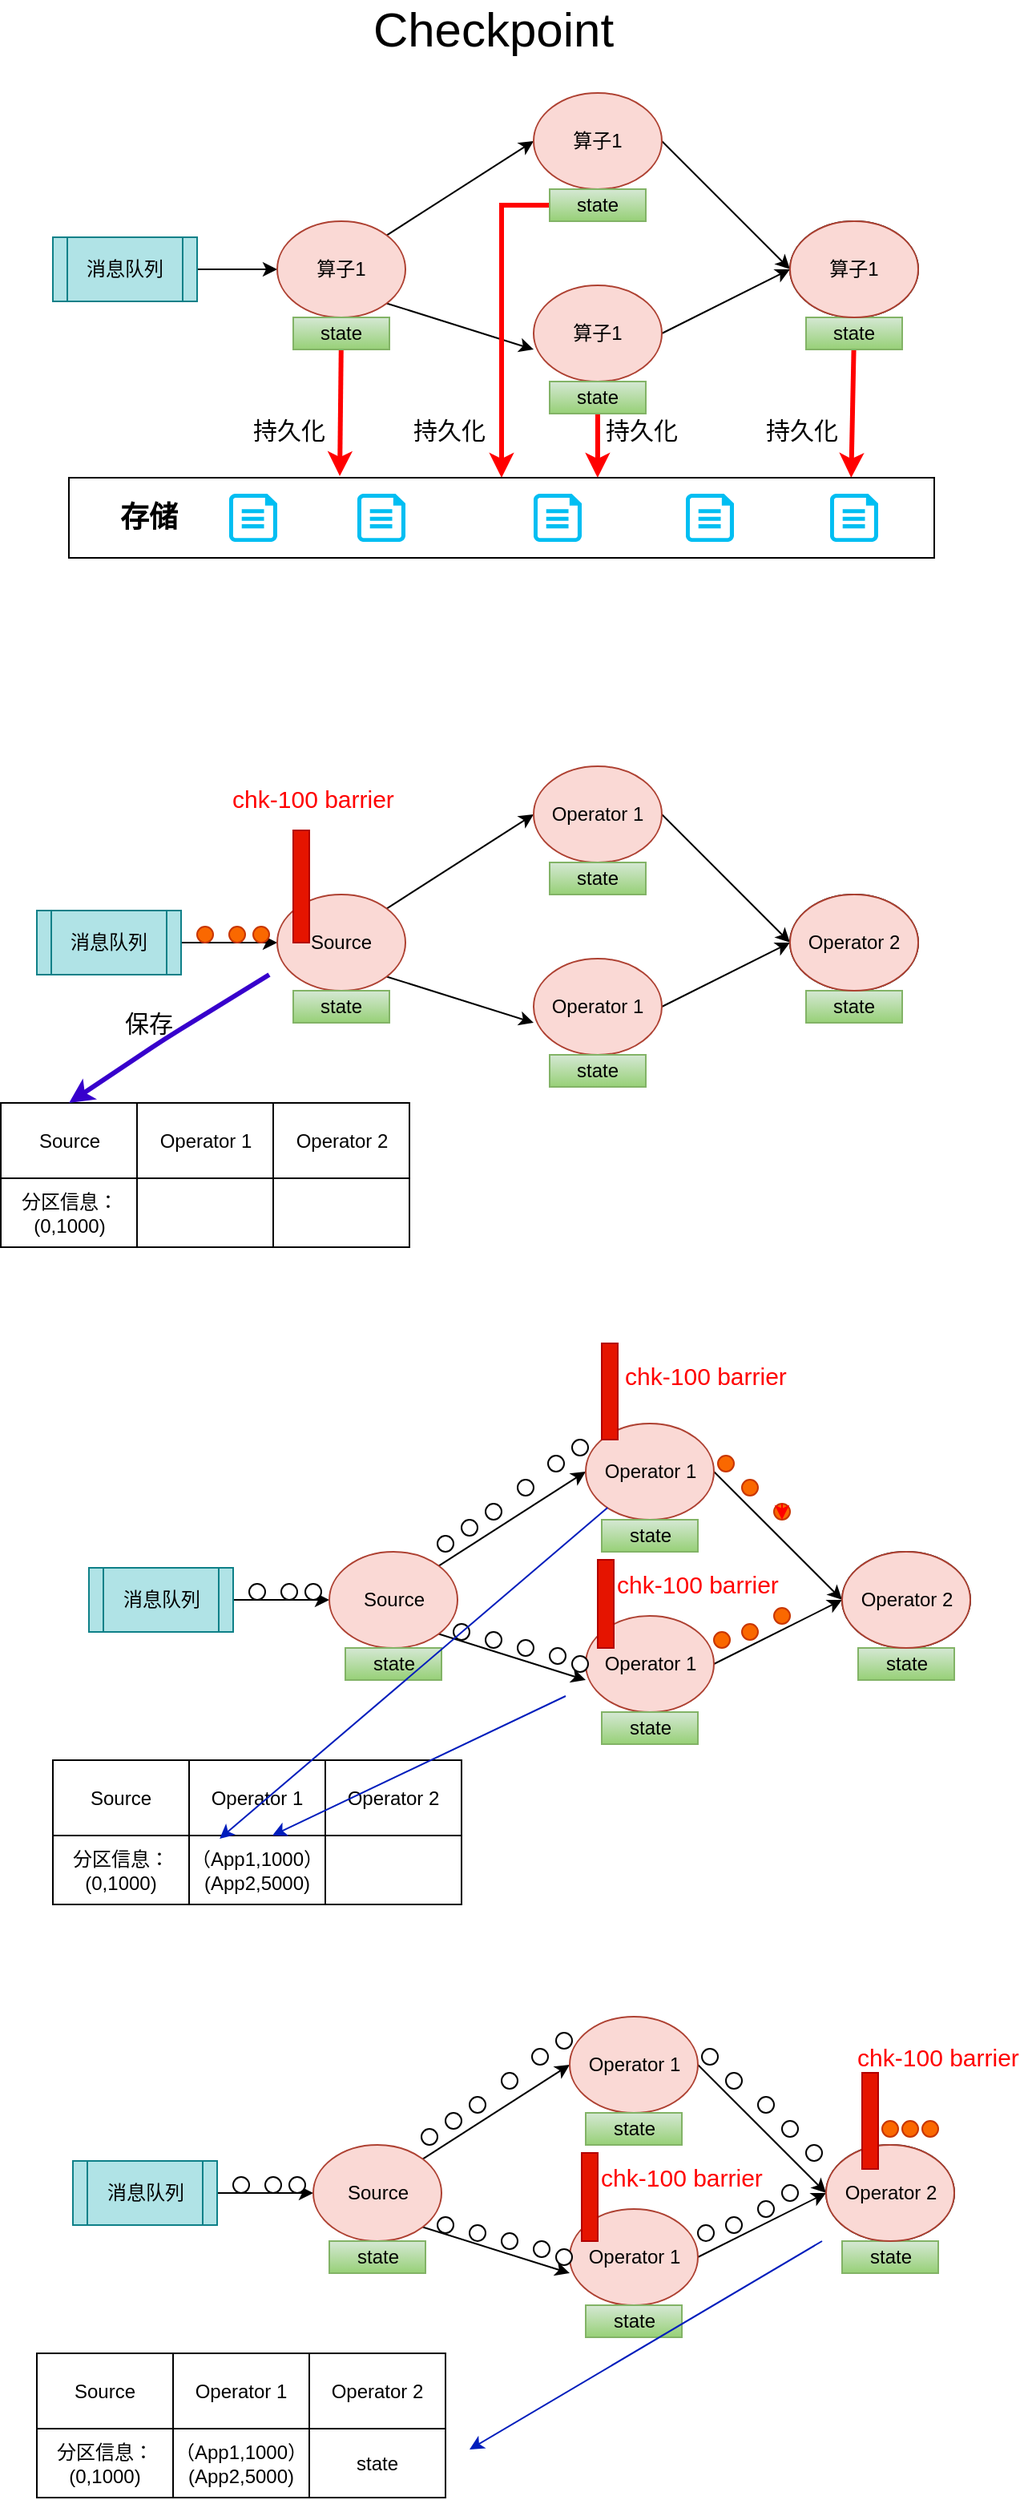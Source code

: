 <mxfile version="13.10.9" type="github">
  <diagram id="--YYLJzFoVBIfqsebaS8" name="Page-1">
    <mxGraphModel dx="858" dy="450" grid="1" gridSize="10" guides="1" tooltips="1" connect="1" arrows="1" fold="1" page="1" pageScale="1" pageWidth="827" pageHeight="3000" math="0" shadow="0">
      <root>
        <mxCell id="0" />
        <mxCell id="1" parent="0" />
        <mxCell id="_f9bKmPD_PWYA4zl5dUo-15" style="edgeStyle=orthogonalEdgeStyle;rounded=0;orthogonalLoop=1;jettySize=auto;html=1;" edge="1" parent="1" source="_f9bKmPD_PWYA4zl5dUo-6" target="_f9bKmPD_PWYA4zl5dUo-7">
          <mxGeometry relative="1" as="geometry" />
        </mxCell>
        <mxCell id="_f9bKmPD_PWYA4zl5dUo-6" value="消息队列" style="shape=process;whiteSpace=wrap;html=1;backgroundOutline=1;fillColor=#b0e3e6;strokeColor=#0e8088;" vertex="1" parent="1">
          <mxGeometry x="100" y="210" width="90" height="40" as="geometry" />
        </mxCell>
        <mxCell id="_f9bKmPD_PWYA4zl5dUo-16" style="rounded=0;orthogonalLoop=1;jettySize=auto;html=1;exitX=1;exitY=0;exitDx=0;exitDy=0;entryX=0;entryY=0.5;entryDx=0;entryDy=0;" edge="1" parent="1" source="_f9bKmPD_PWYA4zl5dUo-7" target="_f9bKmPD_PWYA4zl5dUo-9">
          <mxGeometry relative="1" as="geometry" />
        </mxCell>
        <mxCell id="_f9bKmPD_PWYA4zl5dUo-17" style="rounded=0;orthogonalLoop=1;jettySize=auto;html=1;exitX=1;exitY=1;exitDx=0;exitDy=0;entryX=0;entryY=0.667;entryDx=0;entryDy=0;entryPerimeter=0;" edge="1" parent="1" source="_f9bKmPD_PWYA4zl5dUo-7" target="_f9bKmPD_PWYA4zl5dUo-11">
          <mxGeometry relative="1" as="geometry" />
        </mxCell>
        <mxCell id="_f9bKmPD_PWYA4zl5dUo-7" value="算子1" style="ellipse;whiteSpace=wrap;html=1;fillColor=#fad9d5;strokeColor=#ae4132;" vertex="1" parent="1">
          <mxGeometry x="240" y="200" width="80" height="60" as="geometry" />
        </mxCell>
        <mxCell id="_f9bKmPD_PWYA4zl5dUo-29" style="edgeStyle=none;rounded=0;orthogonalLoop=1;jettySize=auto;html=1;entryX=0.313;entryY=-0.02;entryDx=0;entryDy=0;entryPerimeter=0;strokeWidth=3;strokeColor=#FF0000;" edge="1" parent="1" source="_f9bKmPD_PWYA4zl5dUo-8" target="_f9bKmPD_PWYA4zl5dUo-21">
          <mxGeometry relative="1" as="geometry" />
        </mxCell>
        <mxCell id="_f9bKmPD_PWYA4zl5dUo-8" value="state" style="rounded=0;whiteSpace=wrap;html=1;gradientColor=#97d077;fillColor=#d5e8d4;strokeColor=#82b366;" vertex="1" parent="1">
          <mxGeometry x="250" y="260" width="60" height="20" as="geometry" />
        </mxCell>
        <mxCell id="_f9bKmPD_PWYA4zl5dUo-18" style="rounded=0;orthogonalLoop=1;jettySize=auto;html=1;exitX=1;exitY=0.5;exitDx=0;exitDy=0;entryX=0;entryY=0.5;entryDx=0;entryDy=0;" edge="1" parent="1" source="_f9bKmPD_PWYA4zl5dUo-9" target="_f9bKmPD_PWYA4zl5dUo-13">
          <mxGeometry relative="1" as="geometry" />
        </mxCell>
        <mxCell id="_f9bKmPD_PWYA4zl5dUo-9" value="算子1" style="ellipse;whiteSpace=wrap;html=1;fillColor=#fad9d5;strokeColor=#ae4132;" vertex="1" parent="1">
          <mxGeometry x="400" y="120" width="80" height="60" as="geometry" />
        </mxCell>
        <mxCell id="_f9bKmPD_PWYA4zl5dUo-32" style="edgeStyle=orthogonalEdgeStyle;rounded=0;orthogonalLoop=1;jettySize=auto;html=1;strokeWidth=3;strokeColor=#FF0000;" edge="1" parent="1" source="_f9bKmPD_PWYA4zl5dUo-10" target="_f9bKmPD_PWYA4zl5dUo-21">
          <mxGeometry relative="1" as="geometry">
            <Array as="points">
              <mxPoint x="380" y="190" />
            </Array>
          </mxGeometry>
        </mxCell>
        <mxCell id="_f9bKmPD_PWYA4zl5dUo-10" value="state" style="rounded=0;whiteSpace=wrap;html=1;gradientColor=#97d077;fillColor=#d5e8d4;strokeColor=#82b366;" vertex="1" parent="1">
          <mxGeometry x="410" y="180" width="60" height="20" as="geometry" />
        </mxCell>
        <mxCell id="_f9bKmPD_PWYA4zl5dUo-19" style="rounded=0;orthogonalLoop=1;jettySize=auto;html=1;exitX=1;exitY=0.5;exitDx=0;exitDy=0;" edge="1" parent="1" source="_f9bKmPD_PWYA4zl5dUo-11">
          <mxGeometry relative="1" as="geometry">
            <mxPoint x="560" y="230" as="targetPoint" />
          </mxGeometry>
        </mxCell>
        <mxCell id="_f9bKmPD_PWYA4zl5dUo-11" value="算子1" style="ellipse;whiteSpace=wrap;html=1;fillColor=#fad9d5;strokeColor=#ae4132;" vertex="1" parent="1">
          <mxGeometry x="400" y="240" width="80" height="60" as="geometry" />
        </mxCell>
        <mxCell id="_f9bKmPD_PWYA4zl5dUo-30" style="edgeStyle=none;rounded=0;orthogonalLoop=1;jettySize=auto;html=1;entryX=0.611;entryY=0;entryDx=0;entryDy=0;entryPerimeter=0;strokeWidth=3;strokeColor=#FF0000;" edge="1" parent="1" source="_f9bKmPD_PWYA4zl5dUo-12" target="_f9bKmPD_PWYA4zl5dUo-21">
          <mxGeometry relative="1" as="geometry" />
        </mxCell>
        <mxCell id="_f9bKmPD_PWYA4zl5dUo-12" value="state" style="rounded=0;whiteSpace=wrap;html=1;gradientColor=#97d077;fillColor=#d5e8d4;strokeColor=#82b366;" vertex="1" parent="1">
          <mxGeometry x="410" y="300" width="60" height="20" as="geometry" />
        </mxCell>
        <mxCell id="_f9bKmPD_PWYA4zl5dUo-13" value="算子1" style="ellipse;whiteSpace=wrap;html=1;" vertex="1" parent="1">
          <mxGeometry x="560" y="200" width="80" height="60" as="geometry" />
        </mxCell>
        <mxCell id="_f9bKmPD_PWYA4zl5dUo-31" style="edgeStyle=none;rounded=0;orthogonalLoop=1;jettySize=auto;html=1;entryX=0.904;entryY=0;entryDx=0;entryDy=0;entryPerimeter=0;strokeWidth=3;strokeColor=#FF0000;" edge="1" parent="1" source="_f9bKmPD_PWYA4zl5dUo-14" target="_f9bKmPD_PWYA4zl5dUo-21">
          <mxGeometry relative="1" as="geometry" />
        </mxCell>
        <mxCell id="_f9bKmPD_PWYA4zl5dUo-14" value="state" style="rounded=0;whiteSpace=wrap;html=1;gradientColor=#97d077;fillColor=#d5e8d4;strokeColor=#82b366;" vertex="1" parent="1">
          <mxGeometry x="570" y="260" width="60" height="20" as="geometry" />
        </mxCell>
        <mxCell id="_f9bKmPD_PWYA4zl5dUo-20" value="算子1" style="ellipse;whiteSpace=wrap;html=1;fillColor=#fad9d5;strokeColor=#ae4132;" vertex="1" parent="1">
          <mxGeometry x="560" y="200" width="80" height="60" as="geometry" />
        </mxCell>
        <mxCell id="_f9bKmPD_PWYA4zl5dUo-21" value="" style="rounded=0;whiteSpace=wrap;html=1;" vertex="1" parent="1">
          <mxGeometry x="110" y="360" width="540" height="50" as="geometry" />
        </mxCell>
        <mxCell id="_f9bKmPD_PWYA4zl5dUo-22" value="存储" style="text;html=1;strokeColor=none;fillColor=none;align=center;verticalAlign=middle;whiteSpace=wrap;rounded=0;fontSize=18;fontStyle=1" vertex="1" parent="1">
          <mxGeometry x="120" y="375" width="80" height="20" as="geometry" />
        </mxCell>
        <mxCell id="_f9bKmPD_PWYA4zl5dUo-23" value="" style="verticalLabelPosition=bottom;html=1;verticalAlign=top;align=center;strokeColor=none;fillColor=#00BEF2;shape=mxgraph.azure.cloud_services_configuration_file;pointerEvents=1;" vertex="1" parent="1">
          <mxGeometry x="210" y="370" width="30" height="30" as="geometry" />
        </mxCell>
        <mxCell id="_f9bKmPD_PWYA4zl5dUo-24" value="" style="verticalLabelPosition=bottom;html=1;verticalAlign=top;align=center;strokeColor=none;fillColor=#00BEF2;shape=mxgraph.azure.cloud_services_configuration_file;pointerEvents=1;" vertex="1" parent="1">
          <mxGeometry x="290" y="370" width="30" height="30" as="geometry" />
        </mxCell>
        <mxCell id="_f9bKmPD_PWYA4zl5dUo-25" value="" style="verticalLabelPosition=bottom;html=1;verticalAlign=top;align=center;strokeColor=none;fillColor=#00BEF2;shape=mxgraph.azure.cloud_services_configuration_file;pointerEvents=1;" vertex="1" parent="1">
          <mxGeometry x="400" y="370" width="30" height="30" as="geometry" />
        </mxCell>
        <mxCell id="_f9bKmPD_PWYA4zl5dUo-26" value="" style="verticalLabelPosition=bottom;html=1;verticalAlign=top;align=center;strokeColor=none;fillColor=#00BEF2;shape=mxgraph.azure.cloud_services_configuration_file;pointerEvents=1;" vertex="1" parent="1">
          <mxGeometry x="495" y="370" width="30" height="30" as="geometry" />
        </mxCell>
        <mxCell id="_f9bKmPD_PWYA4zl5dUo-27" value="" style="verticalLabelPosition=bottom;html=1;verticalAlign=top;align=center;strokeColor=none;fillColor=#00BEF2;shape=mxgraph.azure.cloud_services_configuration_file;pointerEvents=1;" vertex="1" parent="1">
          <mxGeometry x="585" y="370" width="30" height="30" as="geometry" />
        </mxCell>
        <mxCell id="_f9bKmPD_PWYA4zl5dUo-33" value="Checkpoint" style="text;html=1;strokeColor=none;fillColor=none;align=center;verticalAlign=middle;whiteSpace=wrap;rounded=0;fontSize=30;" vertex="1" parent="1">
          <mxGeometry x="310" y="70" width="130" height="20" as="geometry" />
        </mxCell>
        <mxCell id="_f9bKmPD_PWYA4zl5dUo-34" value="持久化" style="text;html=1;strokeColor=none;fillColor=none;align=center;verticalAlign=middle;whiteSpace=wrap;rounded=0;fontSize=15;" vertex="1" parent="1">
          <mxGeometry x="220" y="320" width="55" height="20" as="geometry" />
        </mxCell>
        <mxCell id="_f9bKmPD_PWYA4zl5dUo-35" value="持久化" style="text;html=1;strokeColor=none;fillColor=none;align=center;verticalAlign=middle;whiteSpace=wrap;rounded=0;fontSize=15;" vertex="1" parent="1">
          <mxGeometry x="320" y="320" width="55" height="20" as="geometry" />
        </mxCell>
        <mxCell id="_f9bKmPD_PWYA4zl5dUo-36" value="持久化" style="text;html=1;strokeColor=none;fillColor=none;align=center;verticalAlign=middle;whiteSpace=wrap;rounded=0;fontSize=15;" vertex="1" parent="1">
          <mxGeometry x="440" y="320" width="55" height="20" as="geometry" />
        </mxCell>
        <mxCell id="_f9bKmPD_PWYA4zl5dUo-37" value="持久化" style="text;html=1;strokeColor=none;fillColor=none;align=center;verticalAlign=middle;whiteSpace=wrap;rounded=0;fontSize=15;" vertex="1" parent="1">
          <mxGeometry x="540" y="320" width="55" height="20" as="geometry" />
        </mxCell>
        <mxCell id="_f9bKmPD_PWYA4zl5dUo-39" style="edgeStyle=orthogonalEdgeStyle;rounded=0;orthogonalLoop=1;jettySize=auto;html=1;" edge="1" parent="1" source="_f9bKmPD_PWYA4zl5dUo-40" target="_f9bKmPD_PWYA4zl5dUo-43">
          <mxGeometry relative="1" as="geometry" />
        </mxCell>
        <mxCell id="_f9bKmPD_PWYA4zl5dUo-40" value="消息队列" style="shape=process;whiteSpace=wrap;html=1;backgroundOutline=1;fillColor=#b0e3e6;strokeColor=#0e8088;" vertex="1" parent="1">
          <mxGeometry x="90" y="630" width="90" height="40" as="geometry" />
        </mxCell>
        <mxCell id="_f9bKmPD_PWYA4zl5dUo-41" style="rounded=0;orthogonalLoop=1;jettySize=auto;html=1;exitX=1;exitY=0;exitDx=0;exitDy=0;entryX=0;entryY=0.5;entryDx=0;entryDy=0;" edge="1" parent="1" source="_f9bKmPD_PWYA4zl5dUo-43" target="_f9bKmPD_PWYA4zl5dUo-47">
          <mxGeometry relative="1" as="geometry" />
        </mxCell>
        <mxCell id="_f9bKmPD_PWYA4zl5dUo-42" style="rounded=0;orthogonalLoop=1;jettySize=auto;html=1;exitX=1;exitY=1;exitDx=0;exitDy=0;entryX=0;entryY=0.667;entryDx=0;entryDy=0;entryPerimeter=0;" edge="1" parent="1" source="_f9bKmPD_PWYA4zl5dUo-43" target="_f9bKmPD_PWYA4zl5dUo-51">
          <mxGeometry relative="1" as="geometry" />
        </mxCell>
        <mxCell id="_f9bKmPD_PWYA4zl5dUo-43" value="Source" style="ellipse;whiteSpace=wrap;html=1;fillColor=#fad9d5;strokeColor=#ae4132;" vertex="1" parent="1">
          <mxGeometry x="240" y="620" width="80" height="60" as="geometry" />
        </mxCell>
        <mxCell id="_f9bKmPD_PWYA4zl5dUo-45" value="state" style="rounded=0;whiteSpace=wrap;html=1;gradientColor=#97d077;fillColor=#d5e8d4;strokeColor=#82b366;" vertex="1" parent="1">
          <mxGeometry x="250" y="680" width="60" height="20" as="geometry" />
        </mxCell>
        <mxCell id="_f9bKmPD_PWYA4zl5dUo-46" style="rounded=0;orthogonalLoop=1;jettySize=auto;html=1;exitX=1;exitY=0.5;exitDx=0;exitDy=0;entryX=0;entryY=0.5;entryDx=0;entryDy=0;" edge="1" parent="1" source="_f9bKmPD_PWYA4zl5dUo-47" target="_f9bKmPD_PWYA4zl5dUo-54">
          <mxGeometry relative="1" as="geometry" />
        </mxCell>
        <mxCell id="_f9bKmPD_PWYA4zl5dUo-47" value="Operator 1" style="ellipse;whiteSpace=wrap;html=1;fillColor=#fad9d5;strokeColor=#ae4132;" vertex="1" parent="1">
          <mxGeometry x="400" y="540" width="80" height="60" as="geometry" />
        </mxCell>
        <mxCell id="_f9bKmPD_PWYA4zl5dUo-49" value="state" style="rounded=0;whiteSpace=wrap;html=1;gradientColor=#97d077;fillColor=#d5e8d4;strokeColor=#82b366;" vertex="1" parent="1">
          <mxGeometry x="410" y="600" width="60" height="20" as="geometry" />
        </mxCell>
        <mxCell id="_f9bKmPD_PWYA4zl5dUo-50" style="rounded=0;orthogonalLoop=1;jettySize=auto;html=1;exitX=1;exitY=0.5;exitDx=0;exitDy=0;" edge="1" parent="1" source="_f9bKmPD_PWYA4zl5dUo-51">
          <mxGeometry relative="1" as="geometry">
            <mxPoint x="560" y="650" as="targetPoint" />
          </mxGeometry>
        </mxCell>
        <mxCell id="_f9bKmPD_PWYA4zl5dUo-51" value="Operator 1" style="ellipse;whiteSpace=wrap;html=1;fillColor=#fad9d5;strokeColor=#ae4132;" vertex="1" parent="1">
          <mxGeometry x="400" y="660" width="80" height="60" as="geometry" />
        </mxCell>
        <mxCell id="_f9bKmPD_PWYA4zl5dUo-53" value="state" style="rounded=0;whiteSpace=wrap;html=1;gradientColor=#97d077;fillColor=#d5e8d4;strokeColor=#82b366;" vertex="1" parent="1">
          <mxGeometry x="410" y="720" width="60" height="20" as="geometry" />
        </mxCell>
        <mxCell id="_f9bKmPD_PWYA4zl5dUo-54" value="算子1" style="ellipse;whiteSpace=wrap;html=1;" vertex="1" parent="1">
          <mxGeometry x="560" y="620" width="80" height="60" as="geometry" />
        </mxCell>
        <mxCell id="_f9bKmPD_PWYA4zl5dUo-56" value="state" style="rounded=0;whiteSpace=wrap;html=1;gradientColor=#97d077;fillColor=#d5e8d4;strokeColor=#82b366;" vertex="1" parent="1">
          <mxGeometry x="570" y="680" width="60" height="20" as="geometry" />
        </mxCell>
        <mxCell id="_f9bKmPD_PWYA4zl5dUo-57" value="Operator 2" style="ellipse;whiteSpace=wrap;html=1;fillColor=#fad9d5;strokeColor=#ae4132;" vertex="1" parent="1">
          <mxGeometry x="560" y="620" width="80" height="60" as="geometry" />
        </mxCell>
        <mxCell id="_f9bKmPD_PWYA4zl5dUo-70" value="" style="rounded=0;whiteSpace=wrap;html=1;fontSize=15;fillColor=#e51400;strokeColor=#B20000;fontColor=#ffffff;" vertex="1" parent="1">
          <mxGeometry x="250" y="580" width="10" height="70" as="geometry" />
        </mxCell>
        <mxCell id="_f9bKmPD_PWYA4zl5dUo-71" value="chk-100 barrier" style="text;html=1;strokeColor=none;fillColor=none;align=center;verticalAlign=middle;whiteSpace=wrap;rounded=0;fontSize=15;fontColor=#FF0000;" vertex="1" parent="1">
          <mxGeometry x="205" y="550" width="115" height="20" as="geometry" />
        </mxCell>
        <mxCell id="_f9bKmPD_PWYA4zl5dUo-72" value="" style="ellipse;whiteSpace=wrap;html=1;aspect=fixed;fontSize=15;fontColor=#ffffff;fillColor=#fa6800;strokeColor=#C73500;" vertex="1" parent="1">
          <mxGeometry x="190" y="640" width="10" height="10" as="geometry" />
        </mxCell>
        <mxCell id="_f9bKmPD_PWYA4zl5dUo-73" value="" style="ellipse;whiteSpace=wrap;html=1;aspect=fixed;fontSize=15;fontColor=#ffffff;fillColor=#fa6800;strokeColor=#C73500;" vertex="1" parent="1">
          <mxGeometry x="210" y="640" width="10" height="10" as="geometry" />
        </mxCell>
        <mxCell id="_f9bKmPD_PWYA4zl5dUo-74" value="" style="ellipse;whiteSpace=wrap;html=1;aspect=fixed;fontSize=15;fontColor=#ffffff;fillColor=#fa6800;strokeColor=#C73500;" vertex="1" parent="1">
          <mxGeometry x="225" y="640" width="10" height="10" as="geometry" />
        </mxCell>
        <mxCell id="_f9bKmPD_PWYA4zl5dUo-78" value="" style="shape=table;html=1;whiteSpace=wrap;startSize=0;container=1;collapsible=0;childLayout=tableLayout;fontSize=15;fontColor=#FF0000;" vertex="1" parent="1">
          <mxGeometry x="67.5" y="750" width="255" height="90" as="geometry" />
        </mxCell>
        <mxCell id="_f9bKmPD_PWYA4zl5dUo-79" value="" style="shape=partialRectangle;html=1;whiteSpace=wrap;collapsible=0;dropTarget=0;pointerEvents=0;fillColor=none;top=0;left=0;bottom=0;right=0;points=[[0,0.5],[1,0.5]];portConstraint=eastwest;" vertex="1" parent="_f9bKmPD_PWYA4zl5dUo-78">
          <mxGeometry width="255" height="47" as="geometry" />
        </mxCell>
        <mxCell id="_f9bKmPD_PWYA4zl5dUo-80" value="Source" style="shape=partialRectangle;html=1;whiteSpace=wrap;connectable=0;fillColor=none;top=0;left=0;bottom=0;right=0;overflow=hidden;" vertex="1" parent="_f9bKmPD_PWYA4zl5dUo-79">
          <mxGeometry width="85" height="47" as="geometry" />
        </mxCell>
        <mxCell id="_f9bKmPD_PWYA4zl5dUo-81" value="Operator 1" style="shape=partialRectangle;html=1;whiteSpace=wrap;connectable=0;fillColor=none;top=0;left=0;bottom=0;right=0;overflow=hidden;" vertex="1" parent="_f9bKmPD_PWYA4zl5dUo-79">
          <mxGeometry x="85" width="85" height="47" as="geometry" />
        </mxCell>
        <mxCell id="_f9bKmPD_PWYA4zl5dUo-82" value="Operator 2" style="shape=partialRectangle;html=1;whiteSpace=wrap;connectable=0;fillColor=none;top=0;left=0;bottom=0;right=0;overflow=hidden;" vertex="1" parent="_f9bKmPD_PWYA4zl5dUo-79">
          <mxGeometry x="170" width="85" height="47" as="geometry" />
        </mxCell>
        <mxCell id="_f9bKmPD_PWYA4zl5dUo-87" value="" style="shape=partialRectangle;html=1;whiteSpace=wrap;collapsible=0;dropTarget=0;pointerEvents=0;fillColor=none;top=0;left=0;bottom=0;right=0;points=[[0,0.5],[1,0.5]];portConstraint=eastwest;" vertex="1" parent="_f9bKmPD_PWYA4zl5dUo-78">
          <mxGeometry y="47" width="255" height="43" as="geometry" />
        </mxCell>
        <mxCell id="_f9bKmPD_PWYA4zl5dUo-88" value="分区信息：&lt;br&gt;(0,1000)" style="shape=partialRectangle;html=1;whiteSpace=wrap;connectable=0;fillColor=none;top=0;left=0;bottom=0;right=0;overflow=hidden;" vertex="1" parent="_f9bKmPD_PWYA4zl5dUo-87">
          <mxGeometry width="85" height="43" as="geometry" />
        </mxCell>
        <mxCell id="_f9bKmPD_PWYA4zl5dUo-89" value="" style="shape=partialRectangle;html=1;whiteSpace=wrap;connectable=0;fillColor=none;top=0;left=0;bottom=0;right=0;overflow=hidden;" vertex="1" parent="_f9bKmPD_PWYA4zl5dUo-87">
          <mxGeometry x="85" width="85" height="43" as="geometry" />
        </mxCell>
        <mxCell id="_f9bKmPD_PWYA4zl5dUo-90" value="" style="shape=partialRectangle;html=1;whiteSpace=wrap;connectable=0;fillColor=none;top=0;left=0;bottom=0;right=0;overflow=hidden;" vertex="1" parent="_f9bKmPD_PWYA4zl5dUo-87">
          <mxGeometry x="170" width="85" height="43" as="geometry" />
        </mxCell>
        <mxCell id="_f9bKmPD_PWYA4zl5dUo-109" value="" style="endArrow=classic;html=1;strokeColor=#3700CC;strokeWidth=3;fontSize=15;fontColor=#FF0000;fillColor=#6a00ff;entryX=0.167;entryY=0;entryDx=0;entryDy=0;entryPerimeter=0;" edge="1" parent="1" target="_f9bKmPD_PWYA4zl5dUo-79">
          <mxGeometry width="50" height="50" relative="1" as="geometry">
            <mxPoint x="235" y="670" as="sourcePoint" />
            <mxPoint x="120" y="730" as="targetPoint" />
            <Array as="points">
              <mxPoint x="170" y="710" />
            </Array>
          </mxGeometry>
        </mxCell>
        <mxCell id="_f9bKmPD_PWYA4zl5dUo-110" value="保存" style="text;html=1;strokeColor=none;fillColor=none;align=center;verticalAlign=middle;whiteSpace=wrap;rounded=0;fontSize=15;" vertex="1" parent="1">
          <mxGeometry x="140" y="690" width="40" height="20" as="geometry" />
        </mxCell>
        <mxCell id="_f9bKmPD_PWYA4zl5dUo-111" style="edgeStyle=orthogonalEdgeStyle;rounded=0;orthogonalLoop=1;jettySize=auto;html=1;" edge="1" parent="1" source="_f9bKmPD_PWYA4zl5dUo-112" target="_f9bKmPD_PWYA4zl5dUo-115">
          <mxGeometry relative="1" as="geometry" />
        </mxCell>
        <mxCell id="_f9bKmPD_PWYA4zl5dUo-112" value="消息队列" style="shape=process;whiteSpace=wrap;html=1;backgroundOutline=1;fillColor=#b0e3e6;strokeColor=#0e8088;" vertex="1" parent="1">
          <mxGeometry x="122.5" y="1040" width="90" height="40" as="geometry" />
        </mxCell>
        <mxCell id="_f9bKmPD_PWYA4zl5dUo-113" style="rounded=0;orthogonalLoop=1;jettySize=auto;html=1;exitX=1;exitY=0;exitDx=0;exitDy=0;entryX=0;entryY=0.5;entryDx=0;entryDy=0;" edge="1" parent="1" source="_f9bKmPD_PWYA4zl5dUo-115" target="_f9bKmPD_PWYA4zl5dUo-118">
          <mxGeometry relative="1" as="geometry" />
        </mxCell>
        <mxCell id="_f9bKmPD_PWYA4zl5dUo-114" style="rounded=0;orthogonalLoop=1;jettySize=auto;html=1;exitX=1;exitY=1;exitDx=0;exitDy=0;entryX=0;entryY=0.667;entryDx=0;entryDy=0;entryPerimeter=0;" edge="1" parent="1" source="_f9bKmPD_PWYA4zl5dUo-115" target="_f9bKmPD_PWYA4zl5dUo-121">
          <mxGeometry relative="1" as="geometry" />
        </mxCell>
        <mxCell id="_f9bKmPD_PWYA4zl5dUo-115" value="Source" style="ellipse;whiteSpace=wrap;html=1;fillColor=#fad9d5;strokeColor=#ae4132;" vertex="1" parent="1">
          <mxGeometry x="272.5" y="1030" width="80" height="60" as="geometry" />
        </mxCell>
        <mxCell id="_f9bKmPD_PWYA4zl5dUo-116" value="state" style="rounded=0;whiteSpace=wrap;html=1;gradientColor=#97d077;fillColor=#d5e8d4;strokeColor=#82b366;" vertex="1" parent="1">
          <mxGeometry x="282.5" y="1090" width="60" height="20" as="geometry" />
        </mxCell>
        <mxCell id="_f9bKmPD_PWYA4zl5dUo-117" style="rounded=0;orthogonalLoop=1;jettySize=auto;html=1;exitX=1;exitY=0.5;exitDx=0;exitDy=0;entryX=0;entryY=0.5;entryDx=0;entryDy=0;" edge="1" parent="1" source="_f9bKmPD_PWYA4zl5dUo-118" target="_f9bKmPD_PWYA4zl5dUo-123">
          <mxGeometry relative="1" as="geometry" />
        </mxCell>
        <mxCell id="_f9bKmPD_PWYA4zl5dUo-118" value="Operator 1" style="ellipse;whiteSpace=wrap;html=1;fillColor=#fad9d5;strokeColor=#ae4132;" vertex="1" parent="1">
          <mxGeometry x="432.5" y="950" width="80" height="60" as="geometry" />
        </mxCell>
        <mxCell id="_f9bKmPD_PWYA4zl5dUo-119" value="state" style="rounded=0;whiteSpace=wrap;html=1;gradientColor=#97d077;fillColor=#d5e8d4;strokeColor=#82b366;" vertex="1" parent="1">
          <mxGeometry x="442.5" y="1010" width="60" height="20" as="geometry" />
        </mxCell>
        <mxCell id="_f9bKmPD_PWYA4zl5dUo-120" style="rounded=0;orthogonalLoop=1;jettySize=auto;html=1;exitX=1;exitY=0.5;exitDx=0;exitDy=0;" edge="1" parent="1" source="_f9bKmPD_PWYA4zl5dUo-121">
          <mxGeometry relative="1" as="geometry">
            <mxPoint x="592.5" y="1060" as="targetPoint" />
          </mxGeometry>
        </mxCell>
        <mxCell id="_f9bKmPD_PWYA4zl5dUo-121" value="Operator 1" style="ellipse;whiteSpace=wrap;html=1;fillColor=#fad9d5;strokeColor=#ae4132;" vertex="1" parent="1">
          <mxGeometry x="432.5" y="1070" width="80" height="60" as="geometry" />
        </mxCell>
        <mxCell id="_f9bKmPD_PWYA4zl5dUo-122" value="state" style="rounded=0;whiteSpace=wrap;html=1;gradientColor=#97d077;fillColor=#d5e8d4;strokeColor=#82b366;" vertex="1" parent="1">
          <mxGeometry x="442.5" y="1130" width="60" height="20" as="geometry" />
        </mxCell>
        <mxCell id="_f9bKmPD_PWYA4zl5dUo-123" value="算子1" style="ellipse;whiteSpace=wrap;html=1;" vertex="1" parent="1">
          <mxGeometry x="592.5" y="1030" width="80" height="60" as="geometry" />
        </mxCell>
        <mxCell id="_f9bKmPD_PWYA4zl5dUo-124" value="state" style="rounded=0;whiteSpace=wrap;html=1;gradientColor=#97d077;fillColor=#d5e8d4;strokeColor=#82b366;" vertex="1" parent="1">
          <mxGeometry x="602.5" y="1090" width="60" height="20" as="geometry" />
        </mxCell>
        <mxCell id="_f9bKmPD_PWYA4zl5dUo-125" value="Operator 2" style="ellipse;whiteSpace=wrap;html=1;fillColor=#fad9d5;strokeColor=#ae4132;" vertex="1" parent="1">
          <mxGeometry x="592.5" y="1030" width="80" height="60" as="geometry" />
        </mxCell>
        <mxCell id="_f9bKmPD_PWYA4zl5dUo-126" value="" style="rounded=0;whiteSpace=wrap;html=1;fontSize=15;fillColor=#e51400;strokeColor=#B20000;fontColor=#ffffff;" vertex="1" parent="1">
          <mxGeometry x="442.5" y="900" width="10" height="60" as="geometry" />
        </mxCell>
        <mxCell id="_f9bKmPD_PWYA4zl5dUo-127" value="chk-100 barrier" style="text;html=1;strokeColor=none;fillColor=none;align=center;verticalAlign=middle;whiteSpace=wrap;rounded=0;fontSize=15;fontColor=#FF0000;" vertex="1" parent="1">
          <mxGeometry x="450" y="910" width="115" height="20" as="geometry" />
        </mxCell>
        <mxCell id="_f9bKmPD_PWYA4zl5dUo-128" value="" style="ellipse;whiteSpace=wrap;html=1;aspect=fixed;fontSize=15;" vertex="1" parent="1">
          <mxGeometry x="222.5" y="1050" width="10" height="10" as="geometry" />
        </mxCell>
        <mxCell id="_f9bKmPD_PWYA4zl5dUo-129" value="" style="ellipse;whiteSpace=wrap;html=1;aspect=fixed;fontSize=15;" vertex="1" parent="1">
          <mxGeometry x="242.5" y="1050" width="10" height="10" as="geometry" />
        </mxCell>
        <mxCell id="_f9bKmPD_PWYA4zl5dUo-130" value="" style="ellipse;whiteSpace=wrap;html=1;aspect=fixed;fontSize=15;" vertex="1" parent="1">
          <mxGeometry x="257.5" y="1050" width="10" height="10" as="geometry" />
        </mxCell>
        <mxCell id="_f9bKmPD_PWYA4zl5dUo-131" value="" style="shape=table;html=1;whiteSpace=wrap;startSize=0;container=1;collapsible=0;childLayout=tableLayout;fontSize=15;fontColor=#FF0000;" vertex="1" parent="1">
          <mxGeometry x="100" y="1160" width="255" height="90" as="geometry" />
        </mxCell>
        <mxCell id="_f9bKmPD_PWYA4zl5dUo-132" value="" style="shape=partialRectangle;html=1;whiteSpace=wrap;collapsible=0;dropTarget=0;pointerEvents=0;fillColor=none;top=0;left=0;bottom=0;right=0;points=[[0,0.5],[1,0.5]];portConstraint=eastwest;" vertex="1" parent="_f9bKmPD_PWYA4zl5dUo-131">
          <mxGeometry width="255" height="47" as="geometry" />
        </mxCell>
        <mxCell id="_f9bKmPD_PWYA4zl5dUo-133" value="Source" style="shape=partialRectangle;html=1;whiteSpace=wrap;connectable=0;fillColor=none;top=0;left=0;bottom=0;right=0;overflow=hidden;" vertex="1" parent="_f9bKmPD_PWYA4zl5dUo-132">
          <mxGeometry width="85" height="47" as="geometry" />
        </mxCell>
        <mxCell id="_f9bKmPD_PWYA4zl5dUo-134" value="Operator 1" style="shape=partialRectangle;html=1;whiteSpace=wrap;connectable=0;fillColor=none;top=0;left=0;bottom=0;right=0;overflow=hidden;" vertex="1" parent="_f9bKmPD_PWYA4zl5dUo-132">
          <mxGeometry x="85" width="85" height="47" as="geometry" />
        </mxCell>
        <mxCell id="_f9bKmPD_PWYA4zl5dUo-135" value="Operator 2" style="shape=partialRectangle;html=1;whiteSpace=wrap;connectable=0;fillColor=none;top=0;left=0;bottom=0;right=0;overflow=hidden;" vertex="1" parent="_f9bKmPD_PWYA4zl5dUo-132">
          <mxGeometry x="170" width="85" height="47" as="geometry" />
        </mxCell>
        <mxCell id="_f9bKmPD_PWYA4zl5dUo-136" value="" style="shape=partialRectangle;html=1;whiteSpace=wrap;collapsible=0;dropTarget=0;pointerEvents=0;fillColor=none;top=0;left=0;bottom=0;right=0;points=[[0,0.5],[1,0.5]];portConstraint=eastwest;" vertex="1" parent="_f9bKmPD_PWYA4zl5dUo-131">
          <mxGeometry y="47" width="255" height="43" as="geometry" />
        </mxCell>
        <mxCell id="_f9bKmPD_PWYA4zl5dUo-137" value="分区信息：&lt;br&gt;(0,1000)" style="shape=partialRectangle;html=1;whiteSpace=wrap;connectable=0;fillColor=none;top=0;left=0;bottom=0;right=0;overflow=hidden;" vertex="1" parent="_f9bKmPD_PWYA4zl5dUo-136">
          <mxGeometry width="85" height="43" as="geometry" />
        </mxCell>
        <mxCell id="_f9bKmPD_PWYA4zl5dUo-138" value="（App1,1000）&lt;br&gt;(App2,5000)" style="shape=partialRectangle;html=1;whiteSpace=wrap;connectable=0;fillColor=none;top=0;left=0;bottom=0;right=0;overflow=hidden;" vertex="1" parent="_f9bKmPD_PWYA4zl5dUo-136">
          <mxGeometry x="85" width="85" height="43" as="geometry" />
        </mxCell>
        <mxCell id="_f9bKmPD_PWYA4zl5dUo-139" value="" style="shape=partialRectangle;html=1;whiteSpace=wrap;connectable=0;fillColor=none;top=0;left=0;bottom=0;right=0;overflow=hidden;" vertex="1" parent="_f9bKmPD_PWYA4zl5dUo-136">
          <mxGeometry x="170" width="85" height="43" as="geometry" />
        </mxCell>
        <mxCell id="_f9bKmPD_PWYA4zl5dUo-142" value="" style="rounded=0;whiteSpace=wrap;html=1;fontSize=15;fillColor=#e51400;strokeColor=#B20000;fontColor=#ffffff;" vertex="1" parent="1">
          <mxGeometry x="440" y="1035" width="10" height="55" as="geometry" />
        </mxCell>
        <mxCell id="_f9bKmPD_PWYA4zl5dUo-143" value="" style="ellipse;whiteSpace=wrap;html=1;aspect=fixed;fontSize=15;fillColor=none;" vertex="1" parent="1">
          <mxGeometry x="340" y="1020" width="10" height="10" as="geometry" />
        </mxCell>
        <mxCell id="_f9bKmPD_PWYA4zl5dUo-144" value="" style="ellipse;whiteSpace=wrap;html=1;aspect=fixed;fontSize=15;" vertex="1" parent="1">
          <mxGeometry x="355" y="1010" width="10" height="10" as="geometry" />
        </mxCell>
        <mxCell id="_f9bKmPD_PWYA4zl5dUo-145" value="" style="ellipse;whiteSpace=wrap;html=1;aspect=fixed;fontSize=15;" vertex="1" parent="1">
          <mxGeometry x="370" y="1000" width="10" height="10" as="geometry" />
        </mxCell>
        <mxCell id="_f9bKmPD_PWYA4zl5dUo-146" value="" style="ellipse;whiteSpace=wrap;html=1;aspect=fixed;fontSize=15;" vertex="1" parent="1">
          <mxGeometry x="390" y="985" width="10" height="10" as="geometry" />
        </mxCell>
        <mxCell id="_f9bKmPD_PWYA4zl5dUo-147" value="" style="ellipse;whiteSpace=wrap;html=1;aspect=fixed;fontSize=15;" vertex="1" parent="1">
          <mxGeometry x="409" y="970" width="10" height="10" as="geometry" />
        </mxCell>
        <mxCell id="_f9bKmPD_PWYA4zl5dUo-150" value="" style="ellipse;whiteSpace=wrap;html=1;aspect=fixed;fontSize=15;" vertex="1" parent="1">
          <mxGeometry x="424" y="960" width="10" height="10" as="geometry" />
        </mxCell>
        <mxCell id="_f9bKmPD_PWYA4zl5dUo-152" value="" style="ellipse;whiteSpace=wrap;html=1;aspect=fixed;fontSize=15;" vertex="1" parent="1">
          <mxGeometry x="350" y="1075" width="10" height="10" as="geometry" />
        </mxCell>
        <mxCell id="_f9bKmPD_PWYA4zl5dUo-153" value="" style="ellipse;whiteSpace=wrap;html=1;aspect=fixed;fontSize=15;" vertex="1" parent="1">
          <mxGeometry x="370" y="1080" width="10" height="10" as="geometry" />
        </mxCell>
        <mxCell id="_f9bKmPD_PWYA4zl5dUo-154" value="" style="ellipse;whiteSpace=wrap;html=1;aspect=fixed;fontSize=15;" vertex="1" parent="1">
          <mxGeometry x="390" y="1085" width="10" height="10" as="geometry" />
        </mxCell>
        <mxCell id="_f9bKmPD_PWYA4zl5dUo-156" value="" style="ellipse;whiteSpace=wrap;html=1;aspect=fixed;fontSize=15;" vertex="1" parent="1">
          <mxGeometry x="410" y="1090" width="10" height="10" as="geometry" />
        </mxCell>
        <mxCell id="_f9bKmPD_PWYA4zl5dUo-157" value="" style="ellipse;whiteSpace=wrap;html=1;aspect=fixed;fontSize=15;" vertex="1" parent="1">
          <mxGeometry x="424" y="1095" width="10" height="10" as="geometry" />
        </mxCell>
        <mxCell id="_f9bKmPD_PWYA4zl5dUo-159" value="" style="endArrow=classic;html=1;strokeColor=#001DBC;strokeWidth=1;fontSize=15;fontColor=#000000;fillColor=#0050ef;entryX=0.408;entryY=0.047;entryDx=0;entryDy=0;entryPerimeter=0;" edge="1" parent="1" source="_f9bKmPD_PWYA4zl5dUo-118" target="_f9bKmPD_PWYA4zl5dUo-136">
          <mxGeometry width="50" height="50" relative="1" as="geometry">
            <mxPoint x="414" y="1080" as="sourcePoint" />
            <mxPoint x="214" y="1150" as="targetPoint" />
          </mxGeometry>
        </mxCell>
        <mxCell id="_f9bKmPD_PWYA4zl5dUo-160" value="" style="endArrow=classic;html=1;strokeColor=#001DBC;strokeWidth=1;fontSize=15;fontColor=#000000;fillColor=#0050ef;entryX=0.537;entryY=0;entryDx=0;entryDy=0;entryPerimeter=0;" edge="1" parent="1" target="_f9bKmPD_PWYA4zl5dUo-136">
          <mxGeometry width="50" height="50" relative="1" as="geometry">
            <mxPoint x="420" y="1120" as="sourcePoint" />
            <mxPoint x="235" y="1180.2" as="targetPoint" />
          </mxGeometry>
        </mxCell>
        <mxCell id="_f9bKmPD_PWYA4zl5dUo-161" value="chk-100 barrier" style="text;html=1;strokeColor=none;fillColor=none;align=center;verticalAlign=middle;whiteSpace=wrap;rounded=0;fontSize=15;fontColor=#FF0000;" vertex="1" parent="1">
          <mxGeometry x="445" y="1040" width="115" height="20" as="geometry" />
        </mxCell>
        <mxCell id="_f9bKmPD_PWYA4zl5dUo-162" value="" style="ellipse;whiteSpace=wrap;html=1;aspect=fixed;fontSize=15;fontColor=#ffffff;fillColor=#fa6800;strokeColor=#C73500;" vertex="1" parent="1">
          <mxGeometry x="515" y="970" width="10" height="10" as="geometry" />
        </mxCell>
        <mxCell id="_f9bKmPD_PWYA4zl5dUo-163" value="" style="ellipse;whiteSpace=wrap;html=1;aspect=fixed;fontSize=15;fontColor=#ffffff;fillColor=#fa6800;strokeColor=#C73500;" vertex="1" parent="1">
          <mxGeometry x="530" y="985" width="10" height="10" as="geometry" />
        </mxCell>
        <mxCell id="_f9bKmPD_PWYA4zl5dUo-164" value="" style="ellipse;whiteSpace=wrap;html=1;aspect=fixed;fontSize=15;fontColor=#ffffff;fillColor=#fa6800;strokeColor=#C73500;" vertex="1" parent="1">
          <mxGeometry x="550" y="1000" width="10" height="10" as="geometry" />
        </mxCell>
        <mxCell id="_f9bKmPD_PWYA4zl5dUo-166" style="edgeStyle=orthogonalEdgeStyle;rounded=0;orthogonalLoop=1;jettySize=auto;html=1;exitX=0.5;exitY=0;exitDx=0;exitDy=0;entryX=0.5;entryY=1;entryDx=0;entryDy=0;strokeColor=#FF0000;strokeWidth=1;fontSize=15;fontColor=#000000;" edge="1" parent="1" source="_f9bKmPD_PWYA4zl5dUo-164" target="_f9bKmPD_PWYA4zl5dUo-164">
          <mxGeometry relative="1" as="geometry" />
        </mxCell>
        <mxCell id="_f9bKmPD_PWYA4zl5dUo-168" value="" style="ellipse;whiteSpace=wrap;html=1;aspect=fixed;fontSize=15;fontColor=#ffffff;fillColor=#fa6800;strokeColor=#C73500;" vertex="1" parent="1">
          <mxGeometry x="512.5" y="1080" width="10" height="10" as="geometry" />
        </mxCell>
        <mxCell id="_f9bKmPD_PWYA4zl5dUo-169" value="" style="ellipse;whiteSpace=wrap;html=1;aspect=fixed;fontSize=15;fontColor=#ffffff;fillColor=#fa6800;strokeColor=#C73500;" vertex="1" parent="1">
          <mxGeometry x="530" y="1075" width="10" height="10" as="geometry" />
        </mxCell>
        <mxCell id="_f9bKmPD_PWYA4zl5dUo-170" value="" style="ellipse;whiteSpace=wrap;html=1;aspect=fixed;fontSize=15;fontColor=#ffffff;fillColor=#fa6800;strokeColor=#C73500;" vertex="1" parent="1">
          <mxGeometry x="550" y="1065" width="10" height="10" as="geometry" />
        </mxCell>
        <mxCell id="_f9bKmPD_PWYA4zl5dUo-173" style="edgeStyle=orthogonalEdgeStyle;rounded=0;orthogonalLoop=1;jettySize=auto;html=1;" edge="1" parent="1" source="_f9bKmPD_PWYA4zl5dUo-174" target="_f9bKmPD_PWYA4zl5dUo-177">
          <mxGeometry relative="1" as="geometry" />
        </mxCell>
        <mxCell id="_f9bKmPD_PWYA4zl5dUo-174" value="消息队列" style="shape=process;whiteSpace=wrap;html=1;backgroundOutline=1;fillColor=#b0e3e6;strokeColor=#0e8088;" vertex="1" parent="1">
          <mxGeometry x="112.5" y="1410" width="90" height="40" as="geometry" />
        </mxCell>
        <mxCell id="_f9bKmPD_PWYA4zl5dUo-175" style="rounded=0;orthogonalLoop=1;jettySize=auto;html=1;exitX=1;exitY=0;exitDx=0;exitDy=0;entryX=0;entryY=0.5;entryDx=0;entryDy=0;" edge="1" parent="1" source="_f9bKmPD_PWYA4zl5dUo-177" target="_f9bKmPD_PWYA4zl5dUo-180">
          <mxGeometry relative="1" as="geometry" />
        </mxCell>
        <mxCell id="_f9bKmPD_PWYA4zl5dUo-176" style="rounded=0;orthogonalLoop=1;jettySize=auto;html=1;exitX=1;exitY=1;exitDx=0;exitDy=0;entryX=0;entryY=0.667;entryDx=0;entryDy=0;entryPerimeter=0;" edge="1" parent="1" source="_f9bKmPD_PWYA4zl5dUo-177" target="_f9bKmPD_PWYA4zl5dUo-183">
          <mxGeometry relative="1" as="geometry" />
        </mxCell>
        <mxCell id="_f9bKmPD_PWYA4zl5dUo-177" value="Source" style="ellipse;whiteSpace=wrap;html=1;fillColor=#fad9d5;strokeColor=#ae4132;" vertex="1" parent="1">
          <mxGeometry x="262.5" y="1400" width="80" height="60" as="geometry" />
        </mxCell>
        <mxCell id="_f9bKmPD_PWYA4zl5dUo-178" value="state" style="rounded=0;whiteSpace=wrap;html=1;gradientColor=#97d077;fillColor=#d5e8d4;strokeColor=#82b366;" vertex="1" parent="1">
          <mxGeometry x="272.5" y="1460" width="60" height="20" as="geometry" />
        </mxCell>
        <mxCell id="_f9bKmPD_PWYA4zl5dUo-179" style="rounded=0;orthogonalLoop=1;jettySize=auto;html=1;exitX=1;exitY=0.5;exitDx=0;exitDy=0;entryX=0;entryY=0.5;entryDx=0;entryDy=0;" edge="1" parent="1" source="_f9bKmPD_PWYA4zl5dUo-180" target="_f9bKmPD_PWYA4zl5dUo-185">
          <mxGeometry relative="1" as="geometry" />
        </mxCell>
        <mxCell id="_f9bKmPD_PWYA4zl5dUo-180" value="Operator 1" style="ellipse;whiteSpace=wrap;html=1;fillColor=#fad9d5;strokeColor=#ae4132;" vertex="1" parent="1">
          <mxGeometry x="422.5" y="1320" width="80" height="60" as="geometry" />
        </mxCell>
        <mxCell id="_f9bKmPD_PWYA4zl5dUo-181" value="state" style="rounded=0;whiteSpace=wrap;html=1;gradientColor=#97d077;fillColor=#d5e8d4;strokeColor=#82b366;" vertex="1" parent="1">
          <mxGeometry x="432.5" y="1380" width="60" height="20" as="geometry" />
        </mxCell>
        <mxCell id="_f9bKmPD_PWYA4zl5dUo-182" style="rounded=0;orthogonalLoop=1;jettySize=auto;html=1;exitX=1;exitY=0.5;exitDx=0;exitDy=0;" edge="1" parent="1" source="_f9bKmPD_PWYA4zl5dUo-183">
          <mxGeometry relative="1" as="geometry">
            <mxPoint x="582.5" y="1430" as="targetPoint" />
          </mxGeometry>
        </mxCell>
        <mxCell id="_f9bKmPD_PWYA4zl5dUo-183" value="Operator 1" style="ellipse;whiteSpace=wrap;html=1;fillColor=#fad9d5;strokeColor=#ae4132;" vertex="1" parent="1">
          <mxGeometry x="422.5" y="1440" width="80" height="60" as="geometry" />
        </mxCell>
        <mxCell id="_f9bKmPD_PWYA4zl5dUo-184" value="state" style="rounded=0;whiteSpace=wrap;html=1;gradientColor=#97d077;fillColor=#d5e8d4;strokeColor=#82b366;" vertex="1" parent="1">
          <mxGeometry x="432.5" y="1500" width="60" height="20" as="geometry" />
        </mxCell>
        <mxCell id="_f9bKmPD_PWYA4zl5dUo-185" value="算子1" style="ellipse;whiteSpace=wrap;html=1;" vertex="1" parent="1">
          <mxGeometry x="582.5" y="1400" width="80" height="60" as="geometry" />
        </mxCell>
        <mxCell id="_f9bKmPD_PWYA4zl5dUo-186" value="state" style="rounded=0;whiteSpace=wrap;html=1;gradientColor=#97d077;fillColor=#d5e8d4;strokeColor=#82b366;" vertex="1" parent="1">
          <mxGeometry x="592.5" y="1460" width="60" height="20" as="geometry" />
        </mxCell>
        <mxCell id="_f9bKmPD_PWYA4zl5dUo-187" value="Operator 2" style="ellipse;whiteSpace=wrap;html=1;fillColor=#fad9d5;strokeColor=#ae4132;" vertex="1" parent="1">
          <mxGeometry x="582.5" y="1400" width="80" height="60" as="geometry" />
        </mxCell>
        <mxCell id="_f9bKmPD_PWYA4zl5dUo-188" value="" style="rounded=0;whiteSpace=wrap;html=1;fontSize=15;fillColor=#e51400;strokeColor=#B20000;fontColor=#ffffff;" vertex="1" parent="1">
          <mxGeometry x="605" y="1355" width="10" height="60" as="geometry" />
        </mxCell>
        <mxCell id="_f9bKmPD_PWYA4zl5dUo-189" value="chk-100 barrier" style="text;html=1;strokeColor=none;fillColor=none;align=center;verticalAlign=middle;whiteSpace=wrap;rounded=0;fontSize=15;fontColor=#FF0000;" vertex="1" parent="1">
          <mxGeometry x="595" y="1335" width="115" height="20" as="geometry" />
        </mxCell>
        <mxCell id="_f9bKmPD_PWYA4zl5dUo-190" value="" style="ellipse;whiteSpace=wrap;html=1;aspect=fixed;fontSize=15;" vertex="1" parent="1">
          <mxGeometry x="212.5" y="1420" width="10" height="10" as="geometry" />
        </mxCell>
        <mxCell id="_f9bKmPD_PWYA4zl5dUo-191" value="" style="ellipse;whiteSpace=wrap;html=1;aspect=fixed;fontSize=15;" vertex="1" parent="1">
          <mxGeometry x="232.5" y="1420" width="10" height="10" as="geometry" />
        </mxCell>
        <mxCell id="_f9bKmPD_PWYA4zl5dUo-192" value="" style="ellipse;whiteSpace=wrap;html=1;aspect=fixed;fontSize=15;" vertex="1" parent="1">
          <mxGeometry x="247.5" y="1420" width="10" height="10" as="geometry" />
        </mxCell>
        <mxCell id="_f9bKmPD_PWYA4zl5dUo-193" value="" style="shape=table;html=1;whiteSpace=wrap;startSize=0;container=1;collapsible=0;childLayout=tableLayout;fontSize=15;fontColor=#FF0000;" vertex="1" parent="1">
          <mxGeometry x="90" y="1530" width="255" height="90" as="geometry" />
        </mxCell>
        <mxCell id="_f9bKmPD_PWYA4zl5dUo-194" value="" style="shape=partialRectangle;html=1;whiteSpace=wrap;collapsible=0;dropTarget=0;pointerEvents=0;fillColor=none;top=0;left=0;bottom=0;right=0;points=[[0,0.5],[1,0.5]];portConstraint=eastwest;" vertex="1" parent="_f9bKmPD_PWYA4zl5dUo-193">
          <mxGeometry width="255" height="47" as="geometry" />
        </mxCell>
        <mxCell id="_f9bKmPD_PWYA4zl5dUo-195" value="Source" style="shape=partialRectangle;html=1;whiteSpace=wrap;connectable=0;fillColor=none;top=0;left=0;bottom=0;right=0;overflow=hidden;" vertex="1" parent="_f9bKmPD_PWYA4zl5dUo-194">
          <mxGeometry width="85" height="47" as="geometry" />
        </mxCell>
        <mxCell id="_f9bKmPD_PWYA4zl5dUo-196" value="Operator 1" style="shape=partialRectangle;html=1;whiteSpace=wrap;connectable=0;fillColor=none;top=0;left=0;bottom=0;right=0;overflow=hidden;" vertex="1" parent="_f9bKmPD_PWYA4zl5dUo-194">
          <mxGeometry x="85" width="85" height="47" as="geometry" />
        </mxCell>
        <mxCell id="_f9bKmPD_PWYA4zl5dUo-197" value="Operator 2" style="shape=partialRectangle;html=1;whiteSpace=wrap;connectable=0;fillColor=none;top=0;left=0;bottom=0;right=0;overflow=hidden;" vertex="1" parent="_f9bKmPD_PWYA4zl5dUo-194">
          <mxGeometry x="170" width="85" height="47" as="geometry" />
        </mxCell>
        <mxCell id="_f9bKmPD_PWYA4zl5dUo-198" value="" style="shape=partialRectangle;html=1;whiteSpace=wrap;collapsible=0;dropTarget=0;pointerEvents=0;fillColor=none;top=0;left=0;bottom=0;right=0;points=[[0,0.5],[1,0.5]];portConstraint=eastwest;" vertex="1" parent="_f9bKmPD_PWYA4zl5dUo-193">
          <mxGeometry y="47" width="255" height="43" as="geometry" />
        </mxCell>
        <mxCell id="_f9bKmPD_PWYA4zl5dUo-199" value="分区信息：&lt;br&gt;(0,1000)" style="shape=partialRectangle;html=1;whiteSpace=wrap;connectable=0;fillColor=none;top=0;left=0;bottom=0;right=0;overflow=hidden;" vertex="1" parent="_f9bKmPD_PWYA4zl5dUo-198">
          <mxGeometry width="85" height="43" as="geometry" />
        </mxCell>
        <mxCell id="_f9bKmPD_PWYA4zl5dUo-200" value="（App1,1000）&lt;br&gt;(App2,5000)" style="shape=partialRectangle;html=1;whiteSpace=wrap;connectable=0;fillColor=none;top=0;left=0;bottom=0;right=0;overflow=hidden;" vertex="1" parent="_f9bKmPD_PWYA4zl5dUo-198">
          <mxGeometry x="85" width="85" height="43" as="geometry" />
        </mxCell>
        <mxCell id="_f9bKmPD_PWYA4zl5dUo-201" value="state" style="shape=partialRectangle;html=1;whiteSpace=wrap;connectable=0;fillColor=none;top=0;left=0;bottom=0;right=0;overflow=hidden;" vertex="1" parent="_f9bKmPD_PWYA4zl5dUo-198">
          <mxGeometry x="170" width="85" height="43" as="geometry" />
        </mxCell>
        <mxCell id="_f9bKmPD_PWYA4zl5dUo-202" value="" style="rounded=0;whiteSpace=wrap;html=1;fontSize=15;fillColor=#e51400;strokeColor=#B20000;fontColor=#ffffff;" vertex="1" parent="1">
          <mxGeometry x="430" y="1405" width="10" height="55" as="geometry" />
        </mxCell>
        <mxCell id="_f9bKmPD_PWYA4zl5dUo-203" value="" style="ellipse;whiteSpace=wrap;html=1;aspect=fixed;fontSize=15;fillColor=none;" vertex="1" parent="1">
          <mxGeometry x="330" y="1390" width="10" height="10" as="geometry" />
        </mxCell>
        <mxCell id="_f9bKmPD_PWYA4zl5dUo-204" value="" style="ellipse;whiteSpace=wrap;html=1;aspect=fixed;fontSize=15;" vertex="1" parent="1">
          <mxGeometry x="345" y="1380" width="10" height="10" as="geometry" />
        </mxCell>
        <mxCell id="_f9bKmPD_PWYA4zl5dUo-205" value="" style="ellipse;whiteSpace=wrap;html=1;aspect=fixed;fontSize=15;" vertex="1" parent="1">
          <mxGeometry x="360" y="1370" width="10" height="10" as="geometry" />
        </mxCell>
        <mxCell id="_f9bKmPD_PWYA4zl5dUo-206" value="" style="ellipse;whiteSpace=wrap;html=1;aspect=fixed;fontSize=15;" vertex="1" parent="1">
          <mxGeometry x="380" y="1355" width="10" height="10" as="geometry" />
        </mxCell>
        <mxCell id="_f9bKmPD_PWYA4zl5dUo-207" value="" style="ellipse;whiteSpace=wrap;html=1;aspect=fixed;fontSize=15;" vertex="1" parent="1">
          <mxGeometry x="399" y="1340" width="10" height="10" as="geometry" />
        </mxCell>
        <mxCell id="_f9bKmPD_PWYA4zl5dUo-208" value="" style="ellipse;whiteSpace=wrap;html=1;aspect=fixed;fontSize=15;" vertex="1" parent="1">
          <mxGeometry x="414" y="1330" width="10" height="10" as="geometry" />
        </mxCell>
        <mxCell id="_f9bKmPD_PWYA4zl5dUo-209" value="" style="ellipse;whiteSpace=wrap;html=1;aspect=fixed;fontSize=15;" vertex="1" parent="1">
          <mxGeometry x="340" y="1445" width="10" height="10" as="geometry" />
        </mxCell>
        <mxCell id="_f9bKmPD_PWYA4zl5dUo-210" value="" style="ellipse;whiteSpace=wrap;html=1;aspect=fixed;fontSize=15;" vertex="1" parent="1">
          <mxGeometry x="360" y="1450" width="10" height="10" as="geometry" />
        </mxCell>
        <mxCell id="_f9bKmPD_PWYA4zl5dUo-211" value="" style="ellipse;whiteSpace=wrap;html=1;aspect=fixed;fontSize=15;" vertex="1" parent="1">
          <mxGeometry x="380" y="1455" width="10" height="10" as="geometry" />
        </mxCell>
        <mxCell id="_f9bKmPD_PWYA4zl5dUo-212" value="" style="ellipse;whiteSpace=wrap;html=1;aspect=fixed;fontSize=15;" vertex="1" parent="1">
          <mxGeometry x="400" y="1460" width="10" height="10" as="geometry" />
        </mxCell>
        <mxCell id="_f9bKmPD_PWYA4zl5dUo-213" value="" style="ellipse;whiteSpace=wrap;html=1;aspect=fixed;fontSize=15;" vertex="1" parent="1">
          <mxGeometry x="414" y="1465" width="10" height="10" as="geometry" />
        </mxCell>
        <mxCell id="_f9bKmPD_PWYA4zl5dUo-214" value="" style="endArrow=classic;html=1;strokeColor=#001DBC;strokeWidth=1;fontSize=15;fontColor=#000000;fillColor=#0050ef;" edge="1" parent="1">
          <mxGeometry width="50" height="50" relative="1" as="geometry">
            <mxPoint x="580" y="1460" as="sourcePoint" />
            <mxPoint x="360" y="1590" as="targetPoint" />
          </mxGeometry>
        </mxCell>
        <mxCell id="_f9bKmPD_PWYA4zl5dUo-216" value="chk-100 barrier" style="text;html=1;strokeColor=none;fillColor=none;align=center;verticalAlign=middle;whiteSpace=wrap;rounded=0;fontSize=15;fontColor=#FF0000;" vertex="1" parent="1">
          <mxGeometry x="435" y="1410" width="115" height="20" as="geometry" />
        </mxCell>
        <mxCell id="_f9bKmPD_PWYA4zl5dUo-217" value="" style="ellipse;whiteSpace=wrap;html=1;aspect=fixed;fontSize=15;" vertex="1" parent="1">
          <mxGeometry x="505" y="1340" width="10" height="10" as="geometry" />
        </mxCell>
        <mxCell id="_f9bKmPD_PWYA4zl5dUo-218" value="" style="ellipse;whiteSpace=wrap;html=1;aspect=fixed;fontSize=15;" vertex="1" parent="1">
          <mxGeometry x="520" y="1355" width="10" height="10" as="geometry" />
        </mxCell>
        <mxCell id="_f9bKmPD_PWYA4zl5dUo-221" value="" style="ellipse;whiteSpace=wrap;html=1;aspect=fixed;fontSize=15;" vertex="1" parent="1">
          <mxGeometry x="502.5" y="1450" width="10" height="10" as="geometry" />
        </mxCell>
        <mxCell id="_f9bKmPD_PWYA4zl5dUo-222" value="" style="ellipse;whiteSpace=wrap;html=1;aspect=fixed;fontSize=15;" vertex="1" parent="1">
          <mxGeometry x="520" y="1445" width="10" height="10" as="geometry" />
        </mxCell>
        <mxCell id="_f9bKmPD_PWYA4zl5dUo-223" value="" style="ellipse;whiteSpace=wrap;html=1;aspect=fixed;fontSize=15;" vertex="1" parent="1">
          <mxGeometry x="540" y="1435" width="10" height="10" as="geometry" />
        </mxCell>
        <mxCell id="_f9bKmPD_PWYA4zl5dUo-225" value="" style="ellipse;whiteSpace=wrap;html=1;aspect=fixed;fontSize=15;" vertex="1" parent="1">
          <mxGeometry x="555" y="1425" width="10" height="10" as="geometry" />
        </mxCell>
        <mxCell id="_f9bKmPD_PWYA4zl5dUo-226" value="" style="ellipse;whiteSpace=wrap;html=1;aspect=fixed;fontSize=15;" vertex="1" parent="1">
          <mxGeometry x="555" y="1385" width="10" height="10" as="geometry" />
        </mxCell>
        <mxCell id="_f9bKmPD_PWYA4zl5dUo-227" value="" style="ellipse;whiteSpace=wrap;html=1;aspect=fixed;fontSize=15;" vertex="1" parent="1">
          <mxGeometry x="570" y="1400" width="10" height="10" as="geometry" />
        </mxCell>
        <mxCell id="_f9bKmPD_PWYA4zl5dUo-228" value="" style="ellipse;whiteSpace=wrap;html=1;aspect=fixed;fontSize=15;" vertex="1" parent="1">
          <mxGeometry x="540" y="1370" width="10" height="10" as="geometry" />
        </mxCell>
        <mxCell id="_f9bKmPD_PWYA4zl5dUo-232" value="" style="ellipse;whiteSpace=wrap;html=1;aspect=fixed;fontSize=15;fillColor=#fa6800;strokeColor=#C73500;fontColor=#ffffff;" vertex="1" parent="1">
          <mxGeometry x="617.5" y="1385" width="10" height="10" as="geometry" />
        </mxCell>
        <mxCell id="_f9bKmPD_PWYA4zl5dUo-233" value="" style="ellipse;whiteSpace=wrap;html=1;aspect=fixed;fontSize=15;fillColor=#fa6800;strokeColor=#C73500;fontColor=#ffffff;" vertex="1" parent="1">
          <mxGeometry x="630" y="1385" width="10" height="10" as="geometry" />
        </mxCell>
        <mxCell id="_f9bKmPD_PWYA4zl5dUo-234" value="" style="ellipse;whiteSpace=wrap;html=1;aspect=fixed;fontSize=15;fillColor=#fa6800;strokeColor=#C73500;fontColor=#ffffff;" vertex="1" parent="1">
          <mxGeometry x="642.5" y="1385" width="10" height="10" as="geometry" />
        </mxCell>
      </root>
    </mxGraphModel>
  </diagram>
</mxfile>
